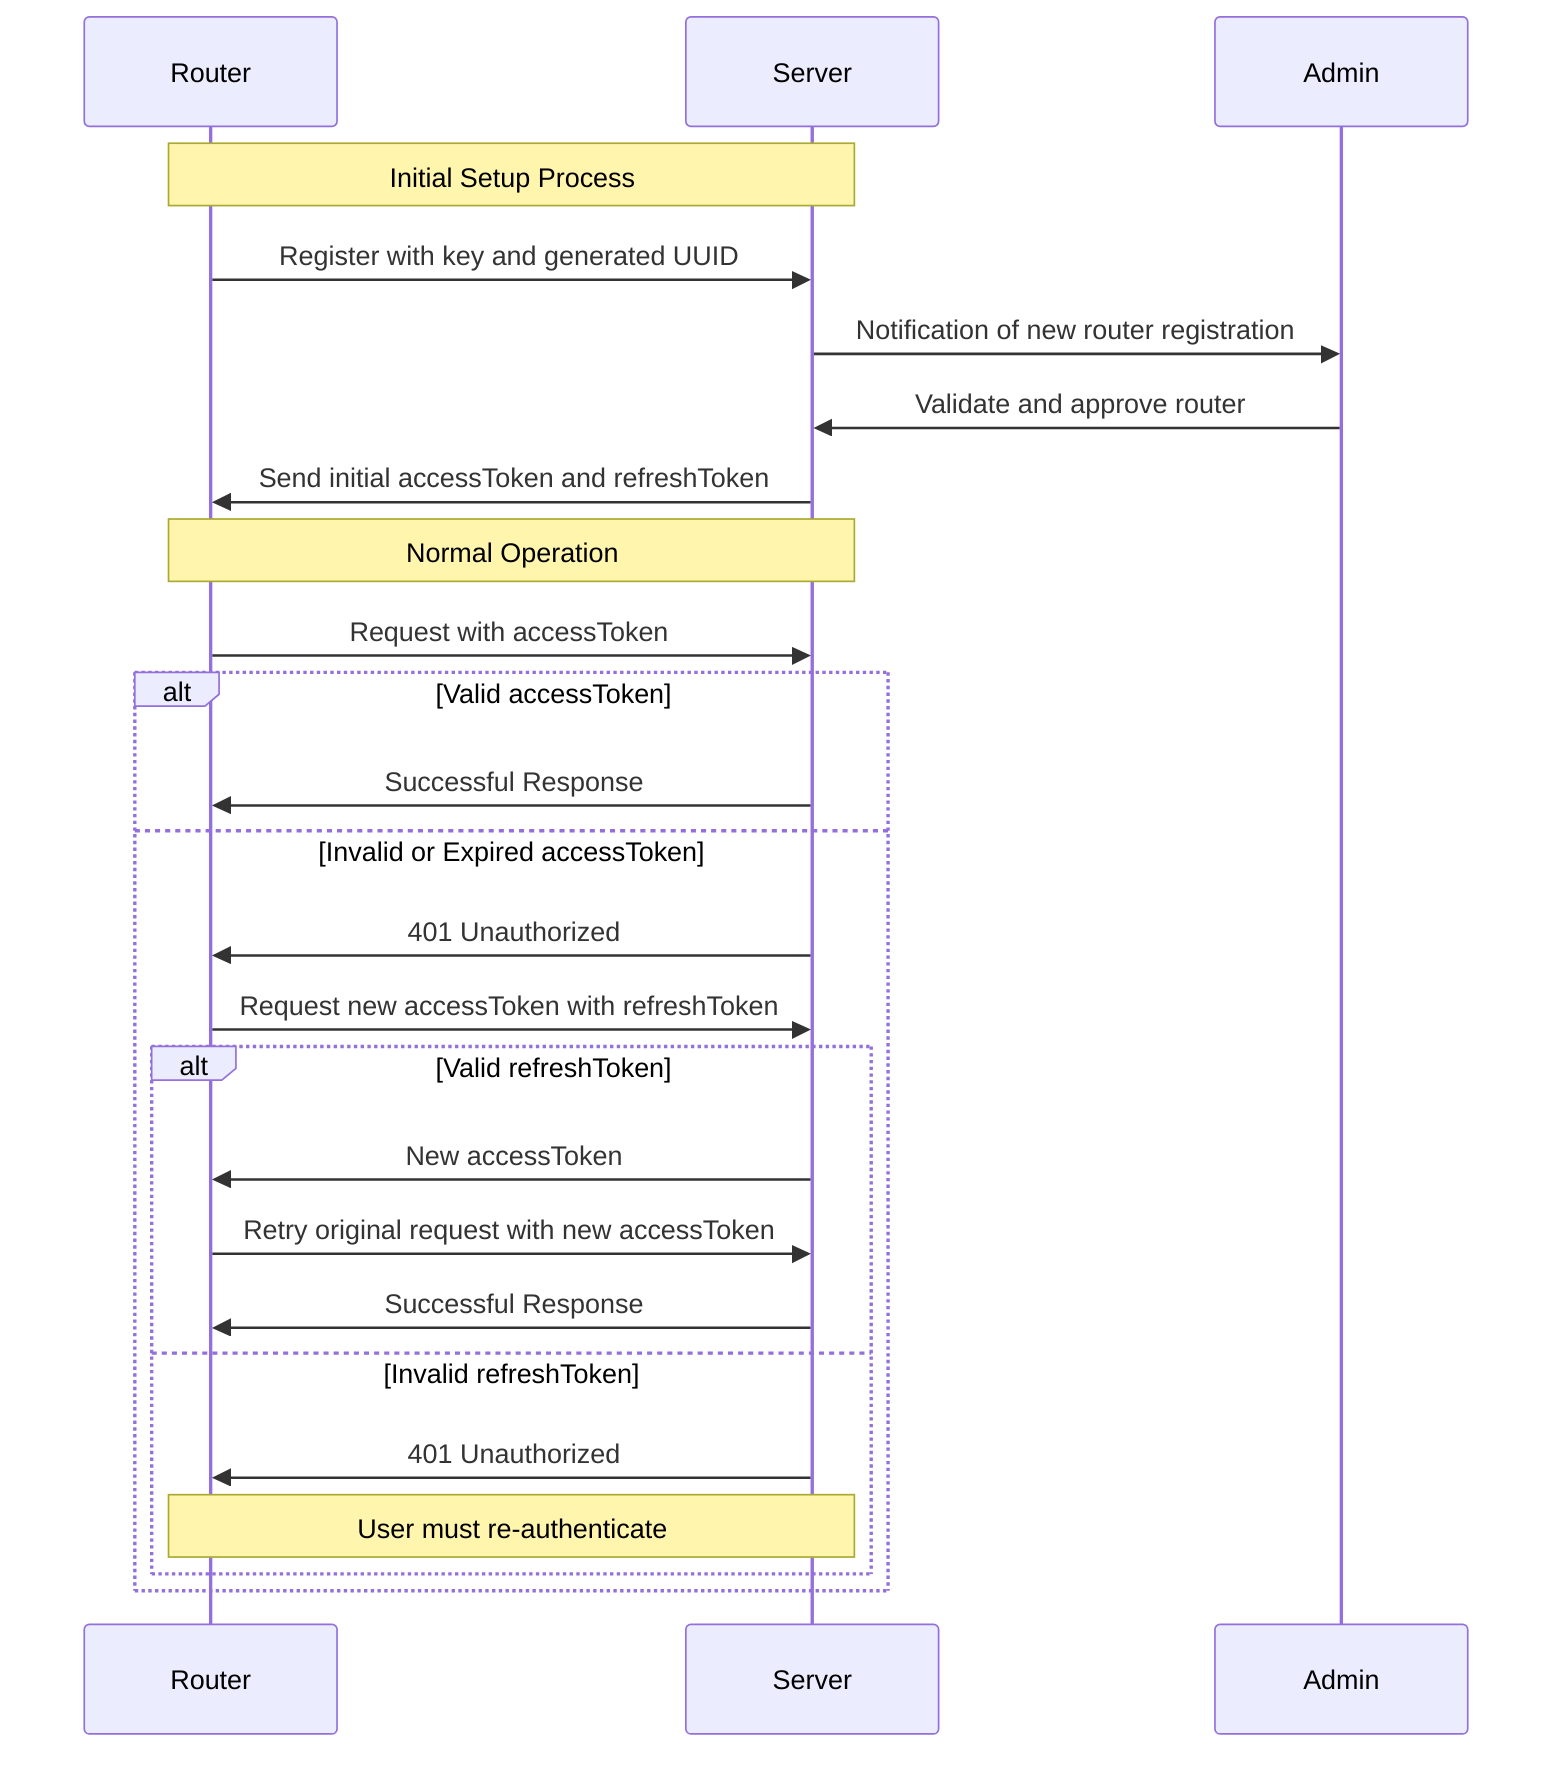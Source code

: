 sequenceDiagram
    participant R as Router
    participant S as Server
    participant A as Admin

    Note over R,S: Initial Setup Process
    R->>S: Register with key and generated UUID
    S->>A: Notification of new router registration
    A->>S: Validate and approve router
    S->>R: Send initial accessToken and refreshToken

    Note over R,S: Normal Operation
    R->>S: Request with accessToken
    alt Valid accessToken
        S->>R: Successful Response
    else Invalid or Expired accessToken
        S->>R: 401 Unauthorized
        R->>S: Request new accessToken with refreshToken
        alt Valid refreshToken
            S->>R: New accessToken
            R->>S: Retry original request with new accessToken
            S->>R: Successful Response
        else Invalid refreshToken
            S->>R: 401 Unauthorized
            Note over R,S: User must re-authenticate
        end
    end